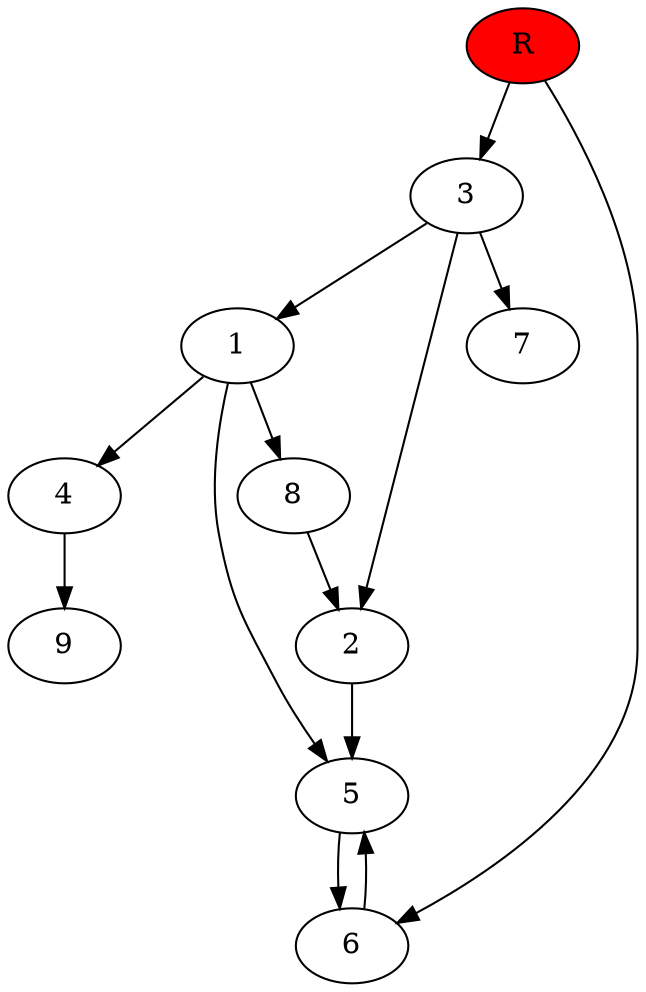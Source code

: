 digraph prb74826 {
	1
	2
	3
	4
	5
	6
	7
	8
	R [fillcolor="#ff0000" style=filled]
	1 -> 4
	1 -> 5
	1 -> 8
	2 -> 5
	3 -> 1
	3 -> 2
	3 -> 7
	4 -> 9
	5 -> 6
	6 -> 5
	8 -> 2
	R -> 3
	R -> 6
}
